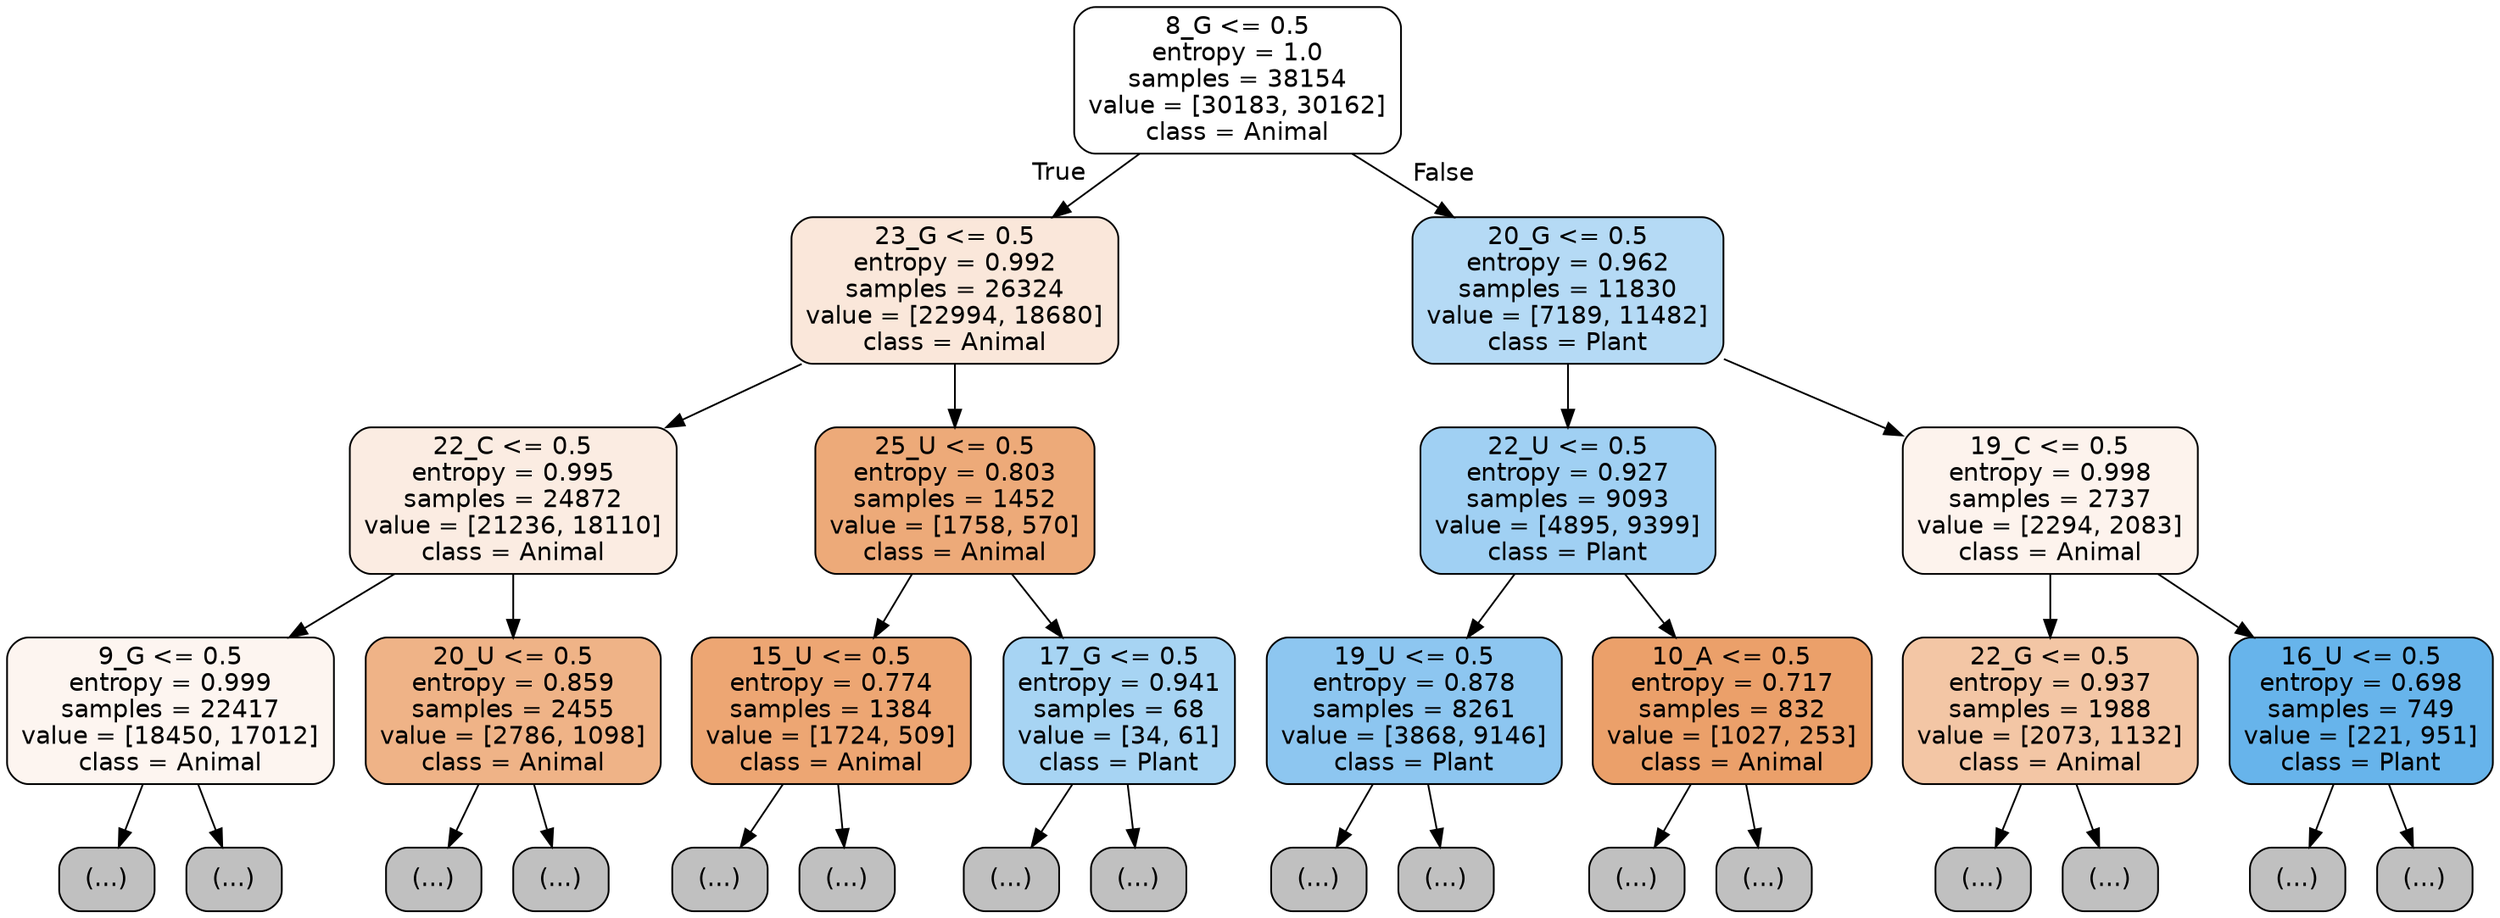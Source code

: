 digraph Tree {
node [shape=box, style="filled, rounded", color="black", fontname="helvetica"] ;
edge [fontname="helvetica"] ;
0 [label="8_G <= 0.5\nentropy = 1.0\nsamples = 38154\nvalue = [30183, 30162]\nclass = Animal", fillcolor="#ffffff"] ;
1 [label="23_G <= 0.5\nentropy = 0.992\nsamples = 26324\nvalue = [22994, 18680]\nclass = Animal", fillcolor="#fae7da"] ;
0 -> 1 [labeldistance=2.5, labelangle=45, headlabel="True"] ;
2 [label="22_C <= 0.5\nentropy = 0.995\nsamples = 24872\nvalue = [21236, 18110]\nclass = Animal", fillcolor="#fbece2"] ;
1 -> 2 ;
3 [label="9_G <= 0.5\nentropy = 0.999\nsamples = 22417\nvalue = [18450, 17012]\nclass = Animal", fillcolor="#fdf5f0"] ;
2 -> 3 ;
4 [label="(...)", fillcolor="#C0C0C0"] ;
3 -> 4 ;
7859 [label="(...)", fillcolor="#C0C0C0"] ;
3 -> 7859 ;
10726 [label="20_U <= 0.5\nentropy = 0.859\nsamples = 2455\nvalue = [2786, 1098]\nclass = Animal", fillcolor="#efb387"] ;
2 -> 10726 ;
10727 [label="(...)", fillcolor="#C0C0C0"] ;
10726 -> 10727 ;
11632 [label="(...)", fillcolor="#C0C0C0"] ;
10726 -> 11632 ;
11973 [label="25_U <= 0.5\nentropy = 0.803\nsamples = 1452\nvalue = [1758, 570]\nclass = Animal", fillcolor="#edaa79"] ;
1 -> 11973 ;
11974 [label="15_U <= 0.5\nentropy = 0.774\nsamples = 1384\nvalue = [1724, 509]\nclass = Animal", fillcolor="#eda673"] ;
11973 -> 11974 ;
11975 [label="(...)", fillcolor="#C0C0C0"] ;
11974 -> 11975 ;
12342 [label="(...)", fillcolor="#C0C0C0"] ;
11974 -> 12342 ;
12511 [label="17_G <= 0.5\nentropy = 0.941\nsamples = 68\nvalue = [34, 61]\nclass = Plant", fillcolor="#a7d4f3"] ;
11973 -> 12511 ;
12512 [label="(...)", fillcolor="#C0C0C0"] ;
12511 -> 12512 ;
12535 [label="(...)", fillcolor="#C0C0C0"] ;
12511 -> 12535 ;
12542 [label="20_G <= 0.5\nentropy = 0.962\nsamples = 11830\nvalue = [7189, 11482]\nclass = Plant", fillcolor="#b5daf5"] ;
0 -> 12542 [labeldistance=2.5, labelangle=-45, headlabel="False"] ;
12543 [label="22_U <= 0.5\nentropy = 0.927\nsamples = 9093\nvalue = [4895, 9399]\nclass = Plant", fillcolor="#a0d0f3"] ;
12542 -> 12543 ;
12544 [label="19_U <= 0.5\nentropy = 0.878\nsamples = 8261\nvalue = [3868, 9146]\nclass = Plant", fillcolor="#8dc6f0"] ;
12543 -> 12544 ;
12545 [label="(...)", fillcolor="#C0C0C0"] ;
12544 -> 12545 ;
14670 [label="(...)", fillcolor="#C0C0C0"] ;
12544 -> 14670 ;
15347 [label="10_A <= 0.5\nentropy = 0.717\nsamples = 832\nvalue = [1027, 253]\nclass = Animal", fillcolor="#eba06a"] ;
12543 -> 15347 ;
15348 [label="(...)", fillcolor="#C0C0C0"] ;
15347 -> 15348 ;
15595 [label="(...)", fillcolor="#C0C0C0"] ;
15347 -> 15595 ;
15690 [label="19_C <= 0.5\nentropy = 0.998\nsamples = 2737\nvalue = [2294, 2083]\nclass = Animal", fillcolor="#fdf3ed"] ;
12542 -> 15690 ;
15691 [label="22_G <= 0.5\nentropy = 0.937\nsamples = 1988\nvalue = [2073, 1132]\nclass = Animal", fillcolor="#f3c6a5"] ;
15690 -> 15691 ;
15692 [label="(...)", fillcolor="#C0C0C0"] ;
15691 -> 15692 ;
16663 [label="(...)", fillcolor="#C0C0C0"] ;
15691 -> 16663 ;
16774 [label="16_U <= 0.5\nentropy = 0.698\nsamples = 749\nvalue = [221, 951]\nclass = Plant", fillcolor="#67b4eb"] ;
15690 -> 16774 ;
16775 [label="(...)", fillcolor="#C0C0C0"] ;
16774 -> 16775 ;
16924 [label="(...)", fillcolor="#C0C0C0"] ;
16774 -> 16924 ;
}